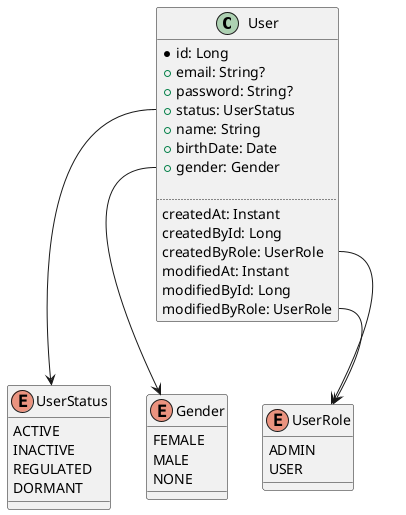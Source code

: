 @startuml
'https://plantuml.com/class-diagram

class User {
  *id: Long
  +email: String?
  +password: String?
  +status: UserStatus
  +name: String
  +birthDate: Date
  +gender: Gender

  ..
  createdAt: Instant
  createdById: Long
  createdByRole: UserRole
  modifiedAt: Instant
  modifiedById: Long
  modifiedByRole: UserRole
}

enum UserStatus {
  ACTIVE
  INACTIVE
  REGULATED
  DORMANT
}

enum Gender {
  FEMALE
  MALE
  NONE
}

enum UserRole {
  ADMIN
  USER
}

User::status --> UserStatus
User::gender --> Gender
User::createdByRole --> UserRole
User::modifiedByRole --> UserRole

@enduml
